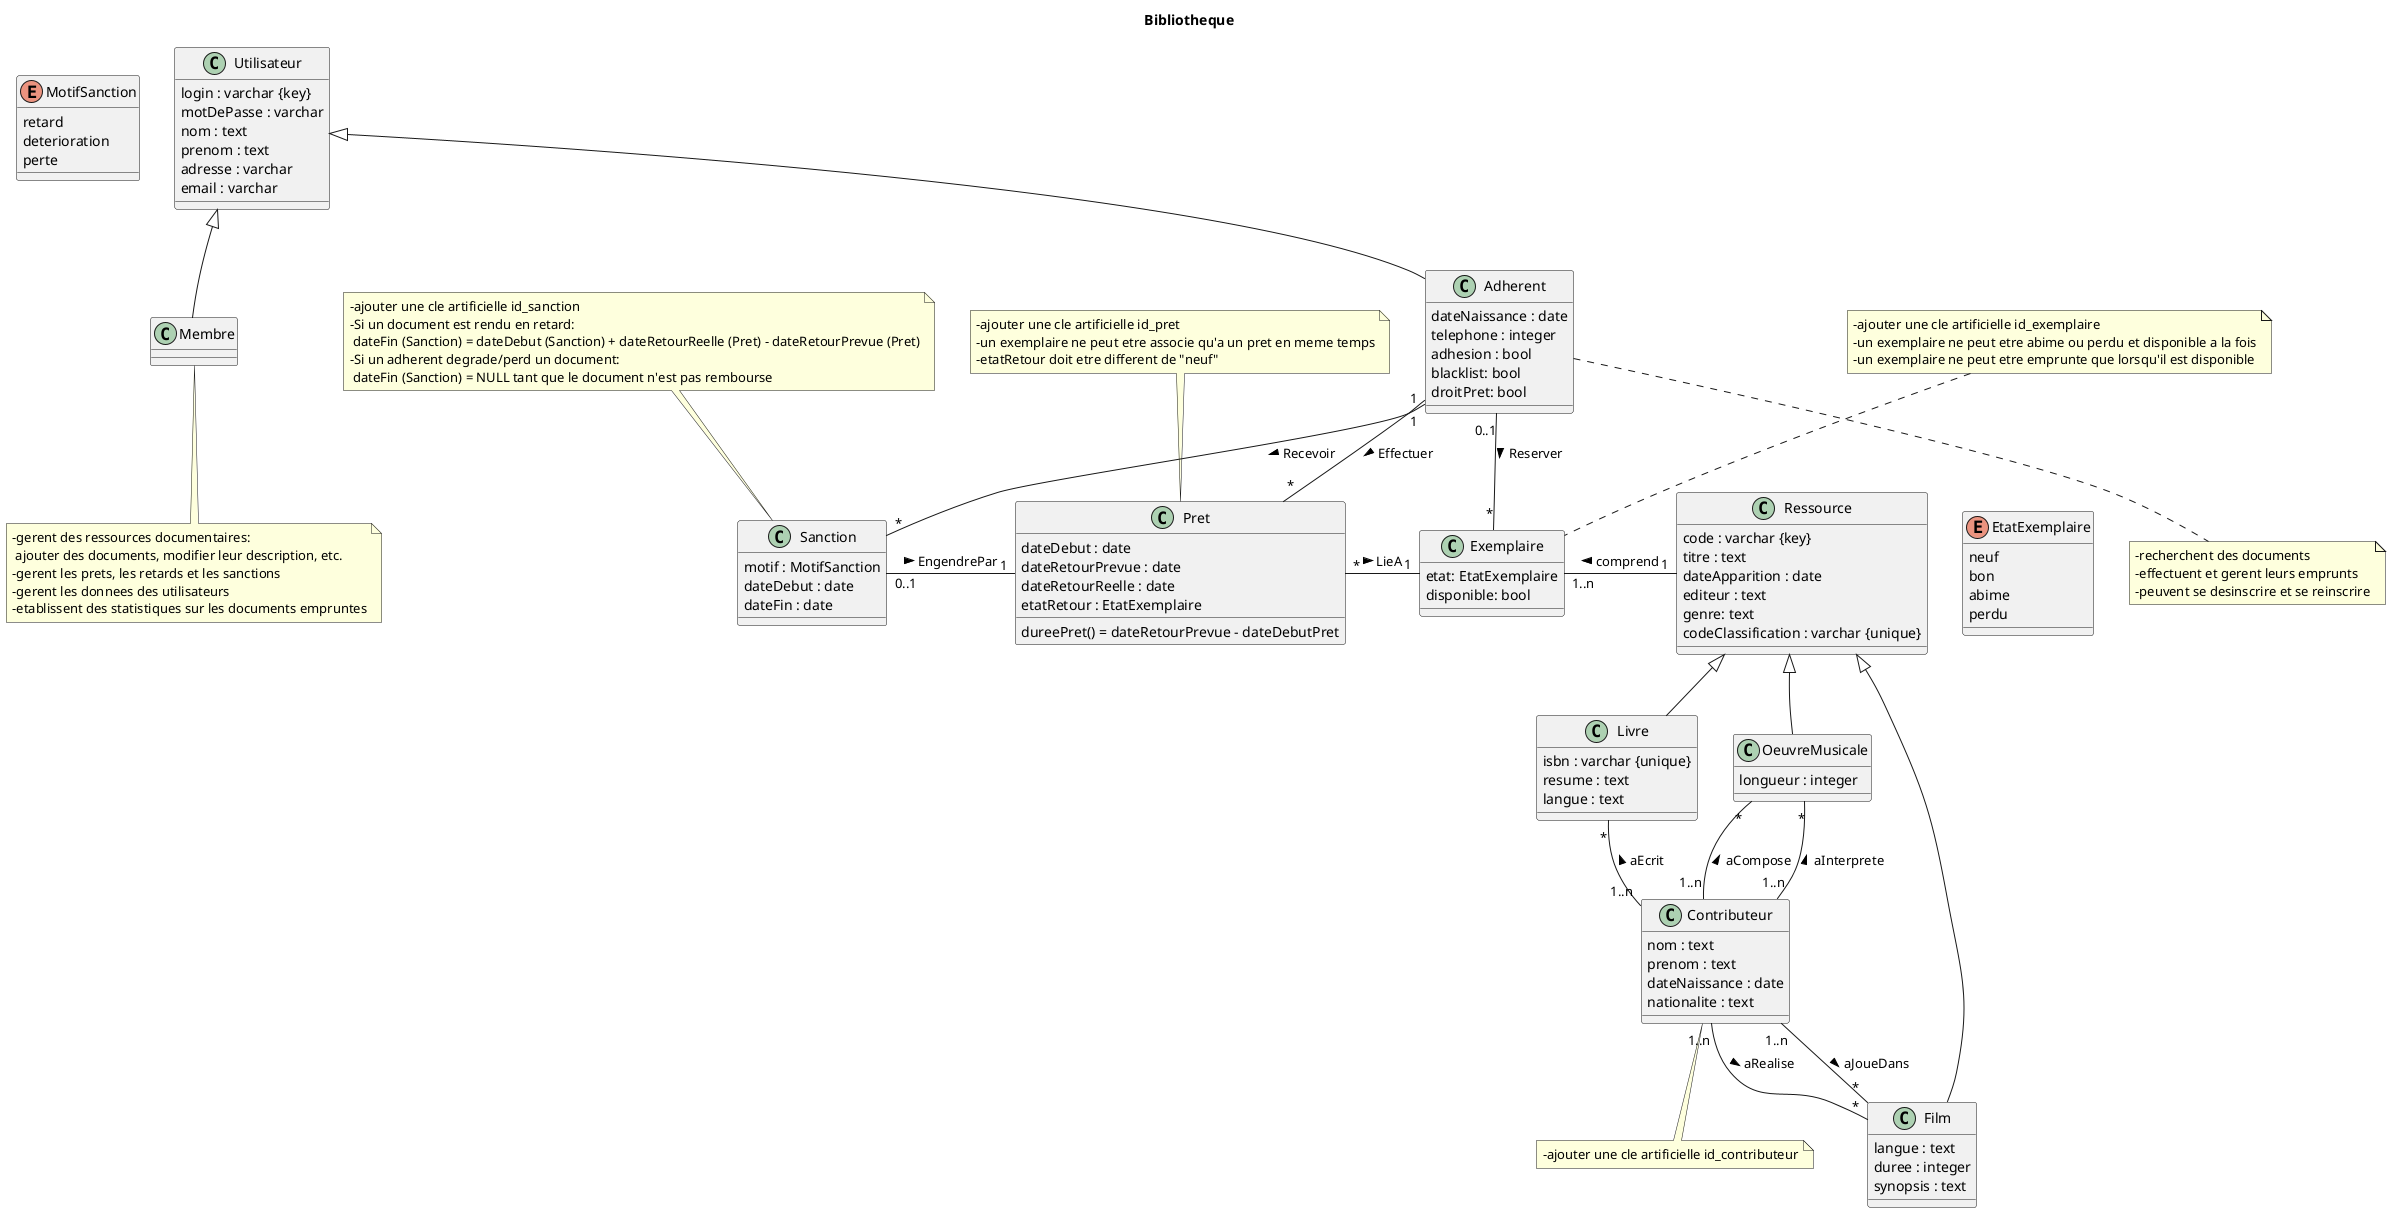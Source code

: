 @startuml

'Titre du modèle'
title Bibliotheque

'Définition des relations'
class Ressource {
  code : varchar {key}
  titre : text
  dateApparition : date
  editeur : text
  genre: text
  codeClassification : varchar {unique}
}
class Livre {
  isbn : varchar {unique}
  resume : text
  langue : text
}
class OeuvreMusicale {
  longueur : integer
}
class Film {
  langue : text
  duree : integer
  synopsis : text
}
class Exemplaire {
  etat: EtatExemplaire
  disponible: bool
}
class Contributeur {
  nom : text
  prenom : text
  dateNaissance : date
  nationalite : text
}
class Utilisateur {
  login : varchar {key}
  motDePasse : varchar
  nom : text
  prenom : text
  adresse : varchar
  email : varchar
}
class Membre {
}
class Adherent {
  dateNaissance : date
  telephone : integer
  adhesion : bool
  blacklist: bool
  droitPret: bool
}
class Pret {
  dateDebut : date
  dateRetourPrevue : date
  dateRetourReelle : date
  etatRetour : EtatExemplaire
}
Pret : dureePret() = dateRetourPrevue - dateDebutPret

class Sanction {
  motif : MotifSanction
  dateDebut : date
  dateFin : date
}
enum MotifSanction {
  retard
  deterioration
  perte
}
enum EtatExemplaire {
  neuf
  bon
  abime
  perdu
}

'Associations d'héritage'
Ressource <|-- Livre
Ressource <|-- Film
Ressource <|-- OeuvreMusicale
Utilisateur <|-- Membre
Utilisateur <|-- Adherent

'Arrangement esthétique des relations'
MotifSanction -[hidden]> Utilisateur
Utilisateur -[hidden]-> Membre
Membre -[hidden]> Adherent
Utilisateur -[hidden]> Sanction
Pret -[hidden]> Exemplaire
Exemplaire -[hidden]> Ressource
Livre -[hidden]> OeuvreMusicale
OeuvreMusicale -[hidden]> Film
OeuvreMusicale -[hidden]-> Contributeur
Ressource -[hidden]->OeuvreMusicale
Sanction -[hidden]> Pret
Ressource -[hidden]> EtatExemplaire

'Associations entre relations'
Contributeur "1..n" -- "*" Livre : aEcrit >
Contributeur "1..n" -- "*" OeuvreMusicale : aCompose >
Contributeur "1..n" -- "*" OeuvreMusicale : aInterprete >
Contributeur "1..n" -- "*" Film : aRealise >
Contributeur "1..n" -- "*" Film : aJoueDans >
Ressource "1" -- "1..n" Exemplaire : comprend >
Pret "*" -- "1" Exemplaire : LieA >
Pret "1" -- "0..1" Sanction : < EngendrePar
Adherent "1" -- "*" Pret : Effectuer >
Adherent "1" -- "*" Sanction : Recevoir >
Adherent "0..1" -- "*" Exemplaire : Reserver >

'Notes'
note bottom of Contributeur : -ajouter une cle artificielle id_contributeur
note top of Pret : -ajouter une cle artificielle id_pret\n-un exemplaire ne peut etre associe qu'a un pret en meme temps\n-etatRetour doit etre different de "neuf"
note top of Exemplaire : -ajouter une cle artificielle id_exemplaire\n-un exemplaire ne peut etre abime ou perdu et disponible a la fois\n-un exemplaire ne peut etre emprunte que lorsqu'il est disponible
note top of Sanction : -ajouter une cle artificielle id_sanction\n-Si un document est rendu en retard:\n dateFin (Sanction) = dateDebut (Sanction) + dateRetourReelle (Pret) - dateRetourPrevue (Pret)\n-Si un adherent degrade/perd un document:\n dateFin (Sanction) = NULL tant que le document n'est pas rembourse
note bottom of Adherent : -recherchent des documents\n-effectuent et gerent leurs emprunts\n-peuvent se desinscrire et se reinscrire
note bottom of Membre : -gerent des ressources documentaires:\n ajouter des documents, modifier leur description, etc.\n-gerent les prets, les retards et les sanctions\n-gerent les donnees des utilisateurs\n-etablissent des statistiques sur les documents empruntes

@enduml
